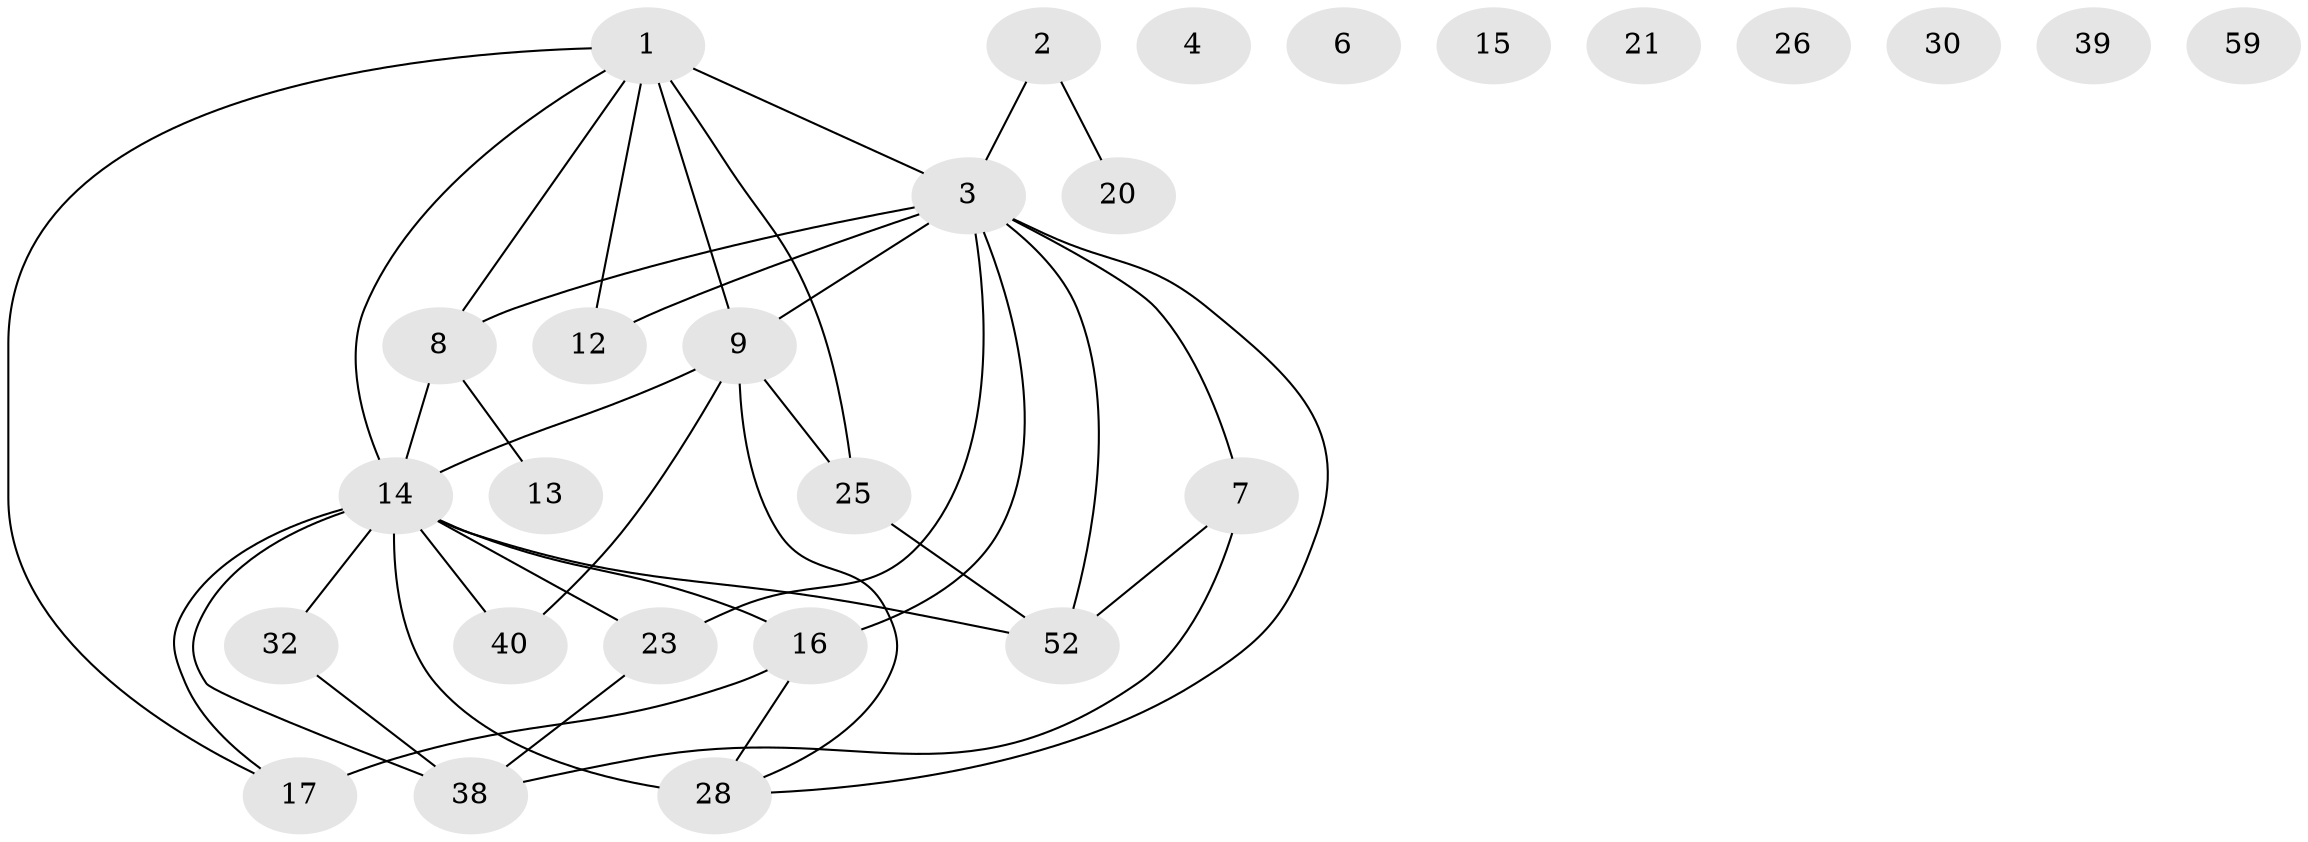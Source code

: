 // original degree distribution, {6: 0.045454545454545456, 1: 0.18181818181818182, 5: 0.10606060606060606, 0: 0.10606060606060606, 2: 0.24242424242424243, 3: 0.18181818181818182, 4: 0.12121212121212122, 7: 0.015151515151515152}
// Generated by graph-tools (version 1.1) at 2025/16/03/04/25 18:16:38]
// undirected, 27 vertices, 38 edges
graph export_dot {
graph [start="1"]
  node [color=gray90,style=filled];
  1 [super="+51+46+22+5"];
  2 [super="+42"];
  3 [super="+10+19+58+11"];
  4;
  6;
  7;
  8 [super="+33"];
  9 [super="+18"];
  12 [super="+47"];
  13;
  14 [super="+60+57+29+50"];
  15 [super="+64+55"];
  16 [super="+37"];
  17 [super="+31"];
  20;
  21;
  23 [super="+27"];
  25;
  26;
  28 [super="+62+63"];
  30;
  32;
  38 [super="+43+49"];
  39;
  40;
  52 [super="+54"];
  59;
  1 -- 25;
  1 -- 17;
  1 -- 14;
  1 -- 3 [weight=2];
  1 -- 8;
  1 -- 9;
  1 -- 12;
  2 -- 20;
  2 -- 3;
  3 -- 28;
  3 -- 8;
  3 -- 16 [weight=2];
  3 -- 12;
  3 -- 52;
  3 -- 23;
  3 -- 7;
  3 -- 9;
  7 -- 38;
  7 -- 52;
  8 -- 13;
  8 -- 14 [weight=2];
  9 -- 25;
  9 -- 40;
  9 -- 28;
  9 -- 14 [weight=2];
  14 -- 17;
  14 -- 32;
  14 -- 40;
  14 -- 16 [weight=2];
  14 -- 23;
  14 -- 52;
  14 -- 38;
  14 -- 28 [weight=3];
  16 -- 17 [weight=2];
  16 -- 28;
  23 -- 38;
  25 -- 52;
  32 -- 38;
}
